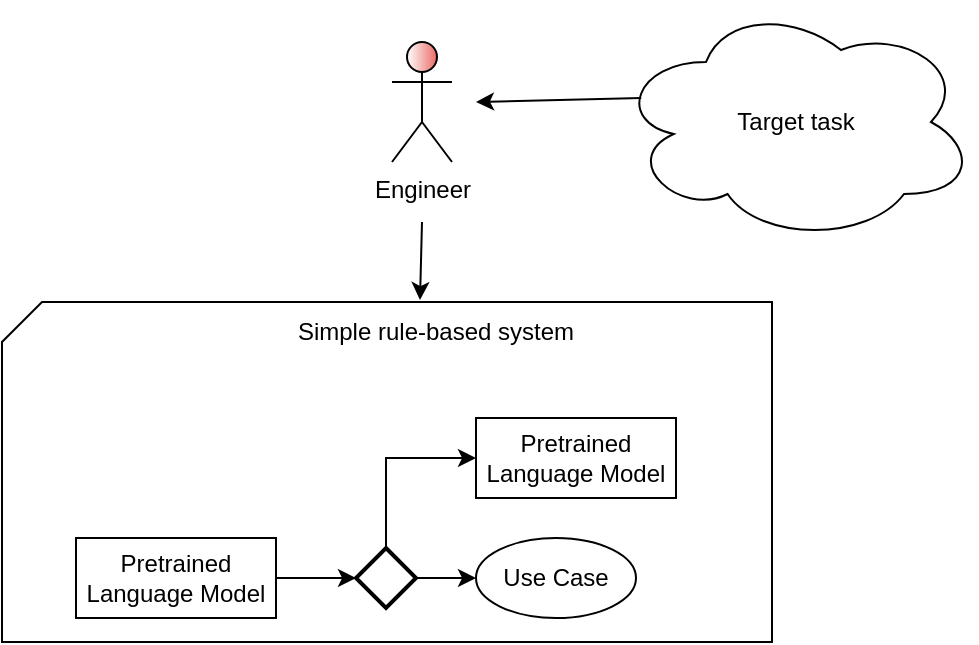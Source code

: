 <mxfile version="17.4.6" type="github">
  <diagram id="B1HYyHllb_1G-tCJ6Y_t" name="Page-1">
    <mxGraphModel dx="746" dy="444" grid="1" gridSize="10" guides="1" tooltips="1" connect="1" arrows="1" fold="1" page="1" pageScale="1" pageWidth="850" pageHeight="1100" math="0" shadow="0">
      <root>
        <mxCell id="0" />
        <mxCell id="1" parent="0" />
        <mxCell id="l1_Q-1XUEX0h0jLdZMR2-9" value="" style="verticalLabelPosition=bottom;verticalAlign=top;html=1;shape=card;whiteSpace=wrap;size=20;arcSize=12;fillColor=none;gradientColor=#ffffff;gradientDirection=east;" vertex="1" parent="1">
          <mxGeometry x="173" y="230" width="385" height="170" as="geometry" />
        </mxCell>
        <mxCell id="l1_Q-1XUEX0h0jLdZMR2-13" style="edgeStyle=orthogonalEdgeStyle;rounded=0;orthogonalLoop=1;jettySize=auto;html=1;exitX=1;exitY=0.5;exitDx=0;exitDy=0;entryX=0;entryY=0.5;entryDx=0;entryDy=0;entryPerimeter=0;" edge="1" parent="1" source="l1_Q-1XUEX0h0jLdZMR2-1" target="l1_Q-1XUEX0h0jLdZMR2-10">
          <mxGeometry relative="1" as="geometry" />
        </mxCell>
        <mxCell id="l1_Q-1XUEX0h0jLdZMR2-1" value="&lt;div&gt;Pretrained&lt;/div&gt;&lt;div&gt;Language Model&lt;br&gt;&lt;/div&gt;" style="rounded=0;whiteSpace=wrap;html=1;gradientColor=#ffffff;fillColor=none;gradientDirection=east;" vertex="1" parent="1">
          <mxGeometry x="210" y="348" width="100" height="40" as="geometry" />
        </mxCell>
        <mxCell id="l1_Q-1XUEX0h0jLdZMR2-2" value="Target task" style="ellipse;shape=cloud;whiteSpace=wrap;html=1;" vertex="1" parent="1">
          <mxGeometry x="480" y="80" width="180" height="120" as="geometry" />
        </mxCell>
        <mxCell id="l1_Q-1XUEX0h0jLdZMR2-3" value="Engineer" style="shape=umlActor;verticalLabelPosition=bottom;verticalAlign=top;html=1;outlineConnect=0;fillColor=#EA6B66;gradientColor=#ffffff;gradientDirection=west;" vertex="1" parent="1">
          <mxGeometry x="368" y="100" width="30" height="60" as="geometry" />
        </mxCell>
        <mxCell id="l1_Q-1XUEX0h0jLdZMR2-4" value="" style="endArrow=classic;html=1;rounded=0;exitX=0.07;exitY=0.4;exitDx=0;exitDy=0;exitPerimeter=0;" edge="1" parent="1" source="l1_Q-1XUEX0h0jLdZMR2-2">
          <mxGeometry width="50" height="50" relative="1" as="geometry">
            <mxPoint x="420" y="240" as="sourcePoint" />
            <mxPoint x="410" y="130" as="targetPoint" />
          </mxGeometry>
        </mxCell>
        <mxCell id="l1_Q-1XUEX0h0jLdZMR2-6" value="" style="endArrow=classic;html=1;rounded=0;entryX=0.46;entryY=-0.033;entryDx=0;entryDy=0;entryPerimeter=0;" edge="1" parent="1" target="l1_Q-1XUEX0h0jLdZMR2-18">
          <mxGeometry width="50" height="50" relative="1" as="geometry">
            <mxPoint x="383" y="190" as="sourcePoint" />
            <mxPoint x="220" y="260" as="targetPoint" />
          </mxGeometry>
        </mxCell>
        <mxCell id="l1_Q-1XUEX0h0jLdZMR2-10" value="" style="strokeWidth=2;html=1;shape=mxgraph.flowchart.decision;whiteSpace=wrap;fillColor=none;gradientColor=#ffffff;gradientDirection=east;" vertex="1" parent="1">
          <mxGeometry x="350" y="353" width="30" height="30" as="geometry" />
        </mxCell>
        <mxCell id="l1_Q-1XUEX0h0jLdZMR2-14" value="Use Case" style="ellipse;whiteSpace=wrap;html=1;fillColor=none;gradientColor=#ffffff;gradientDirection=east;" vertex="1" parent="1">
          <mxGeometry x="410" y="348" width="80" height="40" as="geometry" />
        </mxCell>
        <mxCell id="l1_Q-1XUEX0h0jLdZMR2-15" value="" style="endArrow=classic;html=1;rounded=0;exitX=1;exitY=0.5;exitDx=0;exitDy=0;exitPerimeter=0;entryX=0;entryY=0.5;entryDx=0;entryDy=0;" edge="1" parent="1" source="l1_Q-1XUEX0h0jLdZMR2-10" target="l1_Q-1XUEX0h0jLdZMR2-14">
          <mxGeometry width="50" height="50" relative="1" as="geometry">
            <mxPoint x="360" y="268" as="sourcePoint" />
            <mxPoint x="410" y="218" as="targetPoint" />
          </mxGeometry>
        </mxCell>
        <mxCell id="l1_Q-1XUEX0h0jLdZMR2-16" value="&lt;div&gt;Pretrained&lt;/div&gt;&lt;div&gt;Language Model&lt;br&gt;&lt;/div&gt;" style="rounded=0;whiteSpace=wrap;html=1;gradientColor=#ffffff;fillColor=none;gradientDirection=east;" vertex="1" parent="1">
          <mxGeometry x="410" y="288" width="100" height="40" as="geometry" />
        </mxCell>
        <mxCell id="l1_Q-1XUEX0h0jLdZMR2-17" value="" style="endArrow=classic;html=1;rounded=0;exitX=0.5;exitY=0;exitDx=0;exitDy=0;exitPerimeter=0;entryX=0;entryY=0.5;entryDx=0;entryDy=0;" edge="1" parent="1" source="l1_Q-1XUEX0h0jLdZMR2-10" target="l1_Q-1XUEX0h0jLdZMR2-16">
          <mxGeometry width="50" height="50" relative="1" as="geometry">
            <mxPoint x="360" y="268" as="sourcePoint" />
            <mxPoint x="410" y="218" as="targetPoint" />
            <Array as="points">
              <mxPoint x="365" y="308" />
            </Array>
          </mxGeometry>
        </mxCell>
        <mxCell id="l1_Q-1XUEX0h0jLdZMR2-18" value="Simple rule-based system" style="text;html=1;strokeColor=none;fillColor=none;align=center;verticalAlign=middle;whiteSpace=wrap;rounded=0;" vertex="1" parent="1">
          <mxGeometry x="290" y="230" width="200" height="30" as="geometry" />
        </mxCell>
      </root>
    </mxGraphModel>
  </diagram>
</mxfile>
